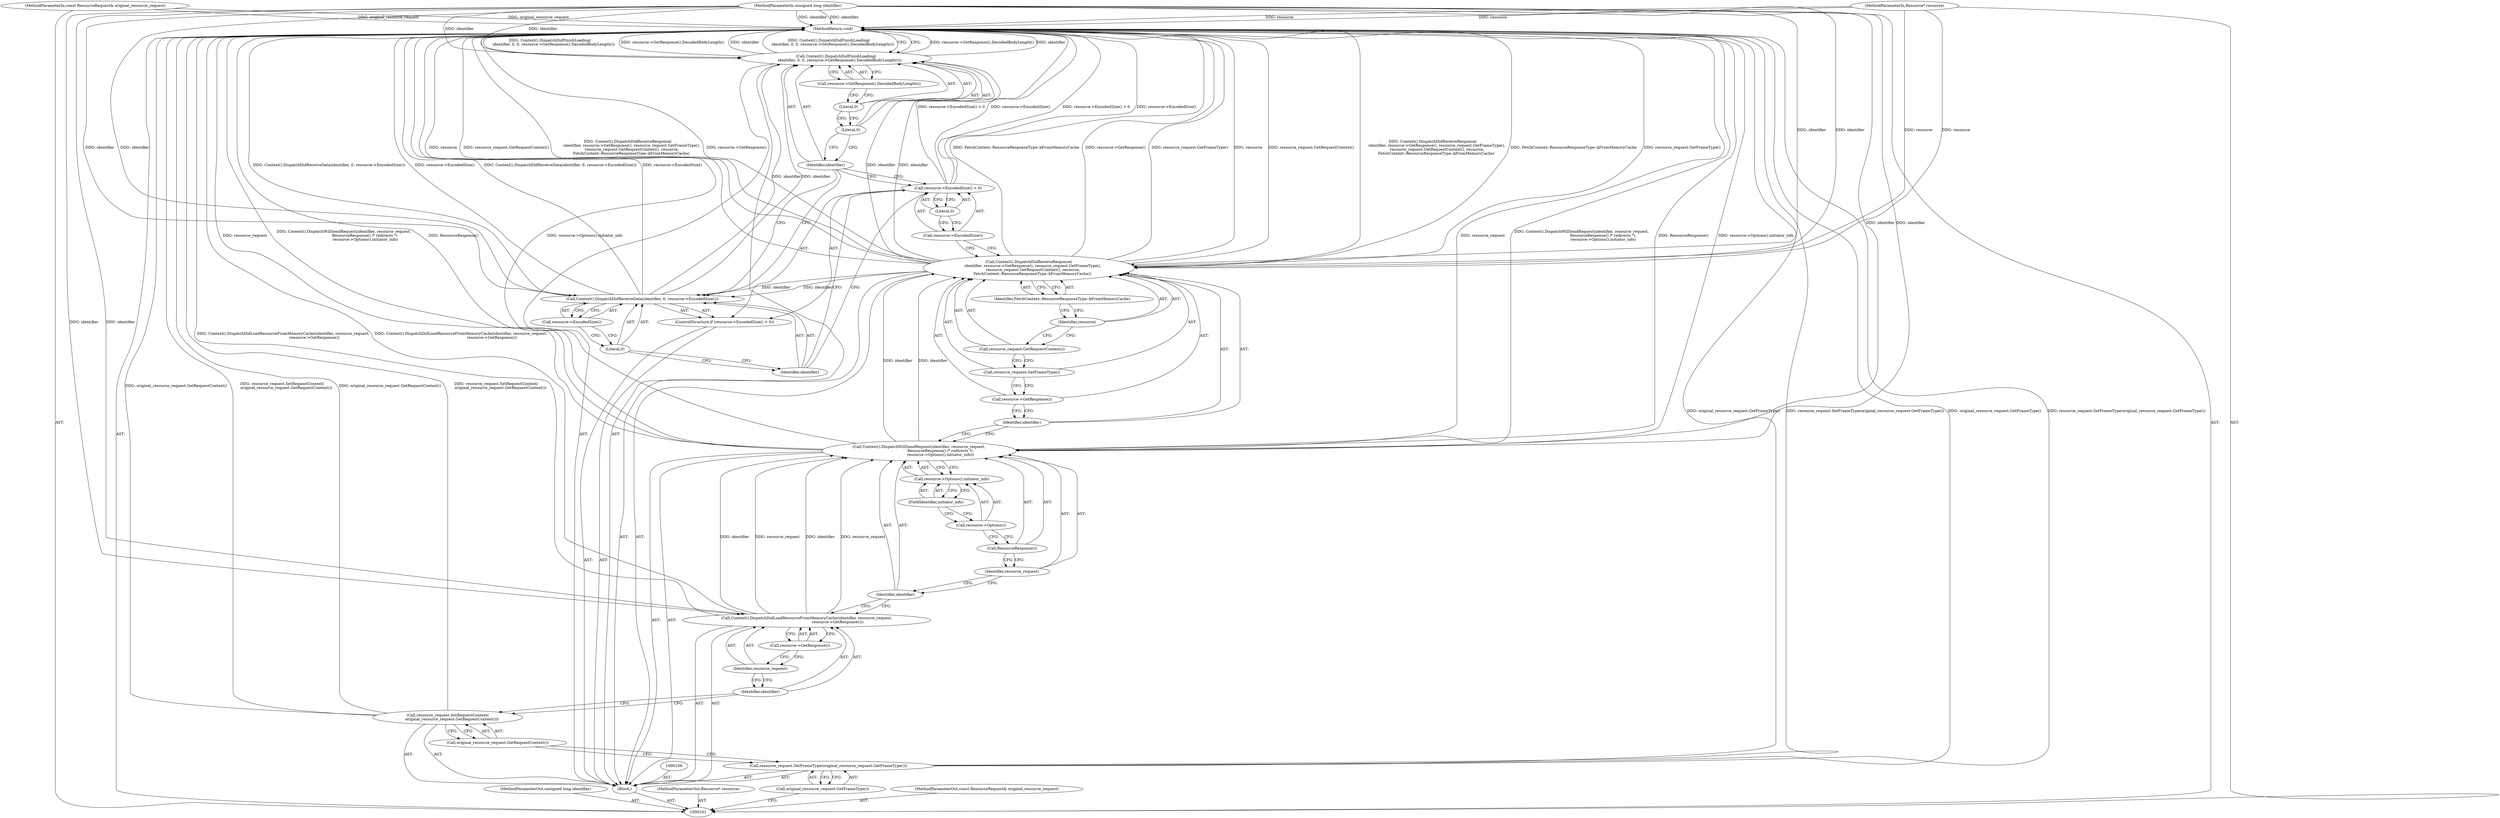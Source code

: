 digraph "1_Chrome_1c40f9042ae2d6ee7483d72998aabb5e73b2ff60_12" {
"1000142" [label="(MethodReturn,void)"];
"1000114" [label="(Call,resource->GetResponse())"];
"1000115" [label="(Call,Context().DispatchWillSendRequest(identifier, resource_request,\n                                    ResourceResponse() /* redirects */,\n                                    resource->Options().initiator_info))"];
"1000116" [label="(Identifier,identifier)"];
"1000117" [label="(Identifier,resource_request)"];
"1000118" [label="(Call,ResourceResponse())"];
"1000119" [label="(Call,resource->Options().initiator_info)"];
"1000120" [label="(Call,resource->Options())"];
"1000121" [label="(FieldIdentifier,initiator_info)"];
"1000122" [label="(Call,Context().DispatchDidReceiveResponse(\n       identifier, resource->GetResponse(), resource_request.GetFrameType(),\n       resource_request.GetRequestContext(), resource,\n      FetchContext::ResourceResponseType::kFromMemoryCache))"];
"1000124" [label="(Call,resource->GetResponse())"];
"1000125" [label="(Call,resource_request.GetFrameType())"];
"1000123" [label="(Identifier,identifier)"];
"1000127" [label="(Identifier,resource)"];
"1000126" [label="(Call,resource_request.GetRequestContext())"];
"1000128" [label="(Identifier,FetchContext::ResourceResponseType::kFromMemoryCache)"];
"1000129" [label="(ControlStructure,if (resource->EncodedSize() > 0))"];
"1000132" [label="(Literal,0)"];
"1000130" [label="(Call,resource->EncodedSize() > 0)"];
"1000131" [label="(Call,resource->EncodedSize())"];
"1000102" [label="(MethodParameterIn,unsigned long identifier)"];
"1000231" [label="(MethodParameterOut,unsigned long identifier)"];
"1000134" [label="(Identifier,identifier)"];
"1000133" [label="(Call,Context().DispatchDidReceiveData(identifier, 0, resource->EncodedSize()))"];
"1000135" [label="(Literal,0)"];
"1000136" [label="(Call,resource->EncodedSize())"];
"1000137" [label="(Call,Context().DispatchDidFinishLoading(\n      identifier, 0, 0, resource->GetResponse().DecodedBodyLength()))"];
"1000139" [label="(Literal,0)"];
"1000140" [label="(Literal,0)"];
"1000141" [label="(Call,resource->GetResponse().DecodedBodyLength())"];
"1000138" [label="(Identifier,identifier)"];
"1000103" [label="(MethodParameterIn,Resource* resource)"];
"1000232" [label="(MethodParameterOut,Resource* resource)"];
"1000104" [label="(MethodParameterIn,const ResourceRequest& original_resource_request)"];
"1000233" [label="(MethodParameterOut,const ResourceRequest& original_resource_request)"];
"1000105" [label="(Block,)"];
"1000107" [label="(Call,resource_request.SetFrameType(original_resource_request.GetFrameType()))"];
"1000108" [label="(Call,original_resource_request.GetFrameType())"];
"1000109" [label="(Call,resource_request.SetRequestContext(\n       original_resource_request.GetRequestContext()))"];
"1000110" [label="(Call,original_resource_request.GetRequestContext())"];
"1000111" [label="(Call,Context().DispatchDidLoadResourceFromMemoryCache(identifier, resource_request,\n                                                    resource->GetResponse()))"];
"1000112" [label="(Identifier,identifier)"];
"1000113" [label="(Identifier,resource_request)"];
"1000142" -> "1000101"  [label="AST: "];
"1000142" -> "1000137"  [label="CFG: "];
"1000115" -> "1000142"  [label="DDG: resource_request"];
"1000115" -> "1000142"  [label="DDG: Context().DispatchWillSendRequest(identifier, resource_request,\n                                    ResourceResponse() /* redirects */,\n                                    resource->Options().initiator_info)"];
"1000115" -> "1000142"  [label="DDG: ResourceResponse()"];
"1000115" -> "1000142"  [label="DDG: resource->Options().initiator_info"];
"1000122" -> "1000142"  [label="DDG: resource_request.GetFrameType()"];
"1000122" -> "1000142"  [label="DDG: resource"];
"1000122" -> "1000142"  [label="DDG: resource_request.GetRequestContext()"];
"1000122" -> "1000142"  [label="DDG: Context().DispatchDidReceiveResponse(\n       identifier, resource->GetResponse(), resource_request.GetFrameType(),\n       resource_request.GetRequestContext(), resource,\n      FetchContext::ResourceResponseType::kFromMemoryCache)"];
"1000122" -> "1000142"  [label="DDG: FetchContext::ResourceResponseType::kFromMemoryCache"];
"1000122" -> "1000142"  [label="DDG: resource->GetResponse()"];
"1000107" -> "1000142"  [label="DDG: original_resource_request.GetFrameType()"];
"1000107" -> "1000142"  [label="DDG: resource_request.SetFrameType(original_resource_request.GetFrameType())"];
"1000104" -> "1000142"  [label="DDG: original_resource_request"];
"1000137" -> "1000142"  [label="DDG: resource->GetResponse().DecodedBodyLength()"];
"1000137" -> "1000142"  [label="DDG: identifier"];
"1000137" -> "1000142"  [label="DDG: Context().DispatchDidFinishLoading(\n      identifier, 0, 0, resource->GetResponse().DecodedBodyLength())"];
"1000103" -> "1000142"  [label="DDG: resource"];
"1000111" -> "1000142"  [label="DDG: Context().DispatchDidLoadResourceFromMemoryCache(identifier, resource_request,\n                                                    resource->GetResponse())"];
"1000130" -> "1000142"  [label="DDG: resource->EncodedSize() > 0"];
"1000130" -> "1000142"  [label="DDG: resource->EncodedSize()"];
"1000133" -> "1000142"  [label="DDG: Context().DispatchDidReceiveData(identifier, 0, resource->EncodedSize())"];
"1000133" -> "1000142"  [label="DDG: resource->EncodedSize()"];
"1000102" -> "1000142"  [label="DDG: identifier"];
"1000109" -> "1000142"  [label="DDG: original_resource_request.GetRequestContext()"];
"1000109" -> "1000142"  [label="DDG: resource_request.SetRequestContext(\n       original_resource_request.GetRequestContext())"];
"1000114" -> "1000111"  [label="AST: "];
"1000114" -> "1000113"  [label="CFG: "];
"1000111" -> "1000114"  [label="CFG: "];
"1000115" -> "1000105"  [label="AST: "];
"1000115" -> "1000119"  [label="CFG: "];
"1000116" -> "1000115"  [label="AST: "];
"1000117" -> "1000115"  [label="AST: "];
"1000118" -> "1000115"  [label="AST: "];
"1000119" -> "1000115"  [label="AST: "];
"1000123" -> "1000115"  [label="CFG: "];
"1000115" -> "1000142"  [label="DDG: resource_request"];
"1000115" -> "1000142"  [label="DDG: Context().DispatchWillSendRequest(identifier, resource_request,\n                                    ResourceResponse() /* redirects */,\n                                    resource->Options().initiator_info)"];
"1000115" -> "1000142"  [label="DDG: ResourceResponse()"];
"1000115" -> "1000142"  [label="DDG: resource->Options().initiator_info"];
"1000111" -> "1000115"  [label="DDG: identifier"];
"1000111" -> "1000115"  [label="DDG: resource_request"];
"1000102" -> "1000115"  [label="DDG: identifier"];
"1000115" -> "1000122"  [label="DDG: identifier"];
"1000116" -> "1000115"  [label="AST: "];
"1000116" -> "1000111"  [label="CFG: "];
"1000117" -> "1000116"  [label="CFG: "];
"1000117" -> "1000115"  [label="AST: "];
"1000117" -> "1000116"  [label="CFG: "];
"1000118" -> "1000117"  [label="CFG: "];
"1000118" -> "1000115"  [label="AST: "];
"1000118" -> "1000117"  [label="CFG: "];
"1000120" -> "1000118"  [label="CFG: "];
"1000119" -> "1000115"  [label="AST: "];
"1000119" -> "1000121"  [label="CFG: "];
"1000120" -> "1000119"  [label="AST: "];
"1000121" -> "1000119"  [label="AST: "];
"1000115" -> "1000119"  [label="CFG: "];
"1000120" -> "1000119"  [label="AST: "];
"1000120" -> "1000118"  [label="CFG: "];
"1000121" -> "1000120"  [label="CFG: "];
"1000121" -> "1000119"  [label="AST: "];
"1000121" -> "1000120"  [label="CFG: "];
"1000119" -> "1000121"  [label="CFG: "];
"1000122" -> "1000105"  [label="AST: "];
"1000122" -> "1000128"  [label="CFG: "];
"1000123" -> "1000122"  [label="AST: "];
"1000124" -> "1000122"  [label="AST: "];
"1000125" -> "1000122"  [label="AST: "];
"1000126" -> "1000122"  [label="AST: "];
"1000127" -> "1000122"  [label="AST: "];
"1000128" -> "1000122"  [label="AST: "];
"1000131" -> "1000122"  [label="CFG: "];
"1000122" -> "1000142"  [label="DDG: resource_request.GetFrameType()"];
"1000122" -> "1000142"  [label="DDG: resource"];
"1000122" -> "1000142"  [label="DDG: resource_request.GetRequestContext()"];
"1000122" -> "1000142"  [label="DDG: Context().DispatchDidReceiveResponse(\n       identifier, resource->GetResponse(), resource_request.GetFrameType(),\n       resource_request.GetRequestContext(), resource,\n      FetchContext::ResourceResponseType::kFromMemoryCache)"];
"1000122" -> "1000142"  [label="DDG: FetchContext::ResourceResponseType::kFromMemoryCache"];
"1000122" -> "1000142"  [label="DDG: resource->GetResponse()"];
"1000115" -> "1000122"  [label="DDG: identifier"];
"1000102" -> "1000122"  [label="DDG: identifier"];
"1000103" -> "1000122"  [label="DDG: resource"];
"1000122" -> "1000133"  [label="DDG: identifier"];
"1000122" -> "1000137"  [label="DDG: identifier"];
"1000124" -> "1000122"  [label="AST: "];
"1000124" -> "1000123"  [label="CFG: "];
"1000125" -> "1000124"  [label="CFG: "];
"1000125" -> "1000122"  [label="AST: "];
"1000125" -> "1000124"  [label="CFG: "];
"1000126" -> "1000125"  [label="CFG: "];
"1000123" -> "1000122"  [label="AST: "];
"1000123" -> "1000115"  [label="CFG: "];
"1000124" -> "1000123"  [label="CFG: "];
"1000127" -> "1000122"  [label="AST: "];
"1000127" -> "1000126"  [label="CFG: "];
"1000128" -> "1000127"  [label="CFG: "];
"1000126" -> "1000122"  [label="AST: "];
"1000126" -> "1000125"  [label="CFG: "];
"1000127" -> "1000126"  [label="CFG: "];
"1000128" -> "1000122"  [label="AST: "];
"1000128" -> "1000127"  [label="CFG: "];
"1000122" -> "1000128"  [label="CFG: "];
"1000129" -> "1000105"  [label="AST: "];
"1000130" -> "1000129"  [label="AST: "];
"1000133" -> "1000129"  [label="AST: "];
"1000132" -> "1000130"  [label="AST: "];
"1000132" -> "1000131"  [label="CFG: "];
"1000130" -> "1000132"  [label="CFG: "];
"1000130" -> "1000129"  [label="AST: "];
"1000130" -> "1000132"  [label="CFG: "];
"1000131" -> "1000130"  [label="AST: "];
"1000132" -> "1000130"  [label="AST: "];
"1000134" -> "1000130"  [label="CFG: "];
"1000138" -> "1000130"  [label="CFG: "];
"1000130" -> "1000142"  [label="DDG: resource->EncodedSize() > 0"];
"1000130" -> "1000142"  [label="DDG: resource->EncodedSize()"];
"1000131" -> "1000130"  [label="AST: "];
"1000131" -> "1000122"  [label="CFG: "];
"1000132" -> "1000131"  [label="CFG: "];
"1000102" -> "1000101"  [label="AST: "];
"1000102" -> "1000142"  [label="DDG: identifier"];
"1000102" -> "1000111"  [label="DDG: identifier"];
"1000102" -> "1000115"  [label="DDG: identifier"];
"1000102" -> "1000122"  [label="DDG: identifier"];
"1000102" -> "1000133"  [label="DDG: identifier"];
"1000102" -> "1000137"  [label="DDG: identifier"];
"1000231" -> "1000101"  [label="AST: "];
"1000134" -> "1000133"  [label="AST: "];
"1000134" -> "1000130"  [label="CFG: "];
"1000135" -> "1000134"  [label="CFG: "];
"1000133" -> "1000129"  [label="AST: "];
"1000133" -> "1000136"  [label="CFG: "];
"1000134" -> "1000133"  [label="AST: "];
"1000135" -> "1000133"  [label="AST: "];
"1000136" -> "1000133"  [label="AST: "];
"1000138" -> "1000133"  [label="CFG: "];
"1000133" -> "1000142"  [label="DDG: Context().DispatchDidReceiveData(identifier, 0, resource->EncodedSize())"];
"1000133" -> "1000142"  [label="DDG: resource->EncodedSize()"];
"1000122" -> "1000133"  [label="DDG: identifier"];
"1000102" -> "1000133"  [label="DDG: identifier"];
"1000133" -> "1000137"  [label="DDG: identifier"];
"1000135" -> "1000133"  [label="AST: "];
"1000135" -> "1000134"  [label="CFG: "];
"1000136" -> "1000135"  [label="CFG: "];
"1000136" -> "1000133"  [label="AST: "];
"1000136" -> "1000135"  [label="CFG: "];
"1000133" -> "1000136"  [label="CFG: "];
"1000137" -> "1000105"  [label="AST: "];
"1000137" -> "1000141"  [label="CFG: "];
"1000138" -> "1000137"  [label="AST: "];
"1000139" -> "1000137"  [label="AST: "];
"1000140" -> "1000137"  [label="AST: "];
"1000141" -> "1000137"  [label="AST: "];
"1000142" -> "1000137"  [label="CFG: "];
"1000137" -> "1000142"  [label="DDG: resource->GetResponse().DecodedBodyLength()"];
"1000137" -> "1000142"  [label="DDG: identifier"];
"1000137" -> "1000142"  [label="DDG: Context().DispatchDidFinishLoading(\n      identifier, 0, 0, resource->GetResponse().DecodedBodyLength())"];
"1000122" -> "1000137"  [label="DDG: identifier"];
"1000133" -> "1000137"  [label="DDG: identifier"];
"1000102" -> "1000137"  [label="DDG: identifier"];
"1000139" -> "1000137"  [label="AST: "];
"1000139" -> "1000138"  [label="CFG: "];
"1000140" -> "1000139"  [label="CFG: "];
"1000140" -> "1000137"  [label="AST: "];
"1000140" -> "1000139"  [label="CFG: "];
"1000141" -> "1000140"  [label="CFG: "];
"1000141" -> "1000137"  [label="AST: "];
"1000141" -> "1000140"  [label="CFG: "];
"1000137" -> "1000141"  [label="CFG: "];
"1000138" -> "1000137"  [label="AST: "];
"1000138" -> "1000133"  [label="CFG: "];
"1000138" -> "1000130"  [label="CFG: "];
"1000139" -> "1000138"  [label="CFG: "];
"1000103" -> "1000101"  [label="AST: "];
"1000103" -> "1000142"  [label="DDG: resource"];
"1000103" -> "1000122"  [label="DDG: resource"];
"1000232" -> "1000101"  [label="AST: "];
"1000104" -> "1000101"  [label="AST: "];
"1000104" -> "1000142"  [label="DDG: original_resource_request"];
"1000233" -> "1000101"  [label="AST: "];
"1000105" -> "1000101"  [label="AST: "];
"1000106" -> "1000105"  [label="AST: "];
"1000107" -> "1000105"  [label="AST: "];
"1000109" -> "1000105"  [label="AST: "];
"1000111" -> "1000105"  [label="AST: "];
"1000115" -> "1000105"  [label="AST: "];
"1000122" -> "1000105"  [label="AST: "];
"1000129" -> "1000105"  [label="AST: "];
"1000137" -> "1000105"  [label="AST: "];
"1000107" -> "1000105"  [label="AST: "];
"1000107" -> "1000108"  [label="CFG: "];
"1000108" -> "1000107"  [label="AST: "];
"1000110" -> "1000107"  [label="CFG: "];
"1000107" -> "1000142"  [label="DDG: original_resource_request.GetFrameType()"];
"1000107" -> "1000142"  [label="DDG: resource_request.SetFrameType(original_resource_request.GetFrameType())"];
"1000108" -> "1000107"  [label="AST: "];
"1000108" -> "1000101"  [label="CFG: "];
"1000107" -> "1000108"  [label="CFG: "];
"1000109" -> "1000105"  [label="AST: "];
"1000109" -> "1000110"  [label="CFG: "];
"1000110" -> "1000109"  [label="AST: "];
"1000112" -> "1000109"  [label="CFG: "];
"1000109" -> "1000142"  [label="DDG: original_resource_request.GetRequestContext()"];
"1000109" -> "1000142"  [label="DDG: resource_request.SetRequestContext(\n       original_resource_request.GetRequestContext())"];
"1000110" -> "1000109"  [label="AST: "];
"1000110" -> "1000107"  [label="CFG: "];
"1000109" -> "1000110"  [label="CFG: "];
"1000111" -> "1000105"  [label="AST: "];
"1000111" -> "1000114"  [label="CFG: "];
"1000112" -> "1000111"  [label="AST: "];
"1000113" -> "1000111"  [label="AST: "];
"1000114" -> "1000111"  [label="AST: "];
"1000116" -> "1000111"  [label="CFG: "];
"1000111" -> "1000142"  [label="DDG: Context().DispatchDidLoadResourceFromMemoryCache(identifier, resource_request,\n                                                    resource->GetResponse())"];
"1000102" -> "1000111"  [label="DDG: identifier"];
"1000111" -> "1000115"  [label="DDG: identifier"];
"1000111" -> "1000115"  [label="DDG: resource_request"];
"1000112" -> "1000111"  [label="AST: "];
"1000112" -> "1000109"  [label="CFG: "];
"1000113" -> "1000112"  [label="CFG: "];
"1000113" -> "1000111"  [label="AST: "];
"1000113" -> "1000112"  [label="CFG: "];
"1000114" -> "1000113"  [label="CFG: "];
}
